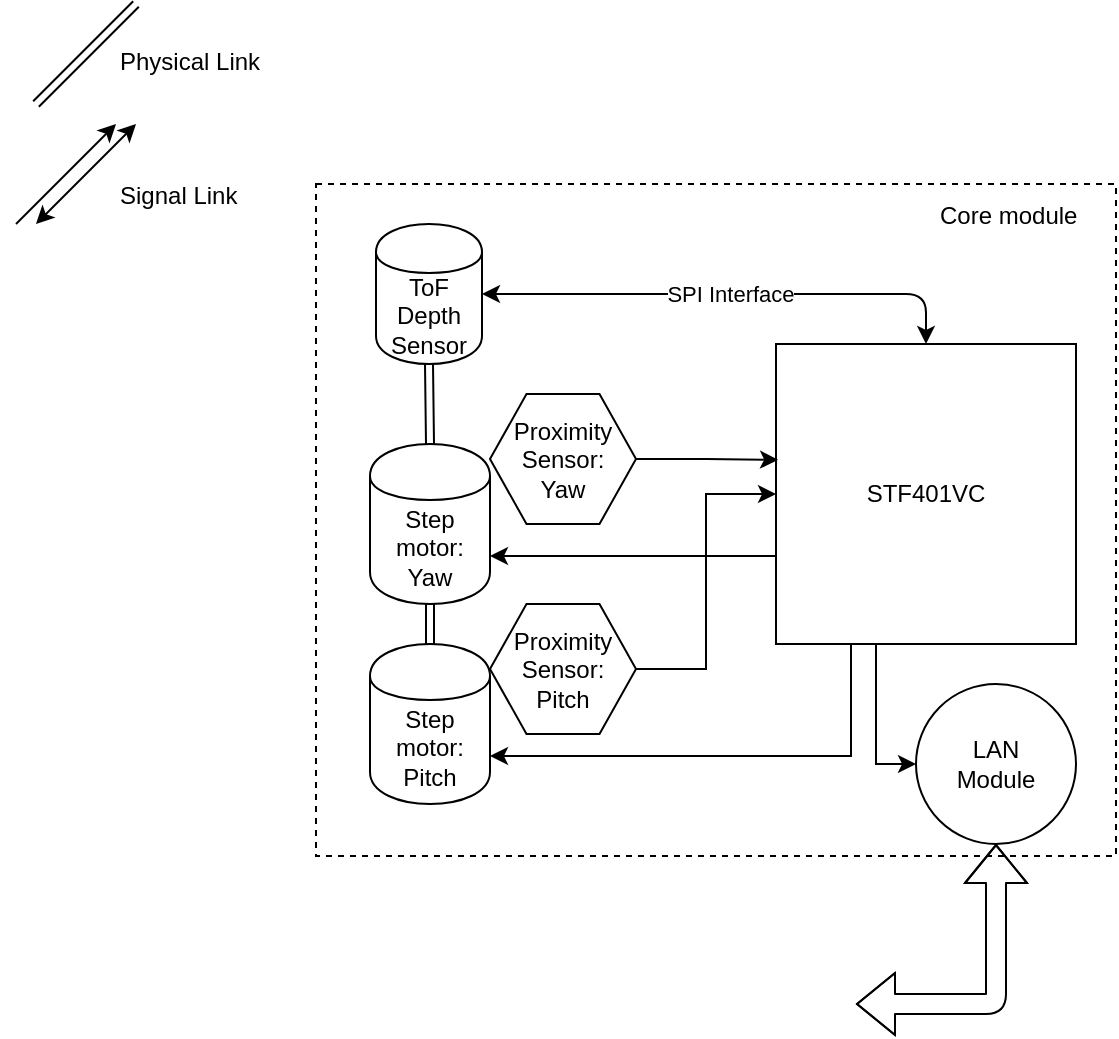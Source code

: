 <mxfile version="10.8.7" type="device"><diagram id="ax6FmpcCt78BEZbabdjH" name="Page-1"><mxGraphModel dx="882" dy="673" grid="0" gridSize="10" guides="1" tooltips="1" connect="1" arrows="1" fold="1" page="1" pageScale="1" pageWidth="1169" pageHeight="827" math="0" shadow="0"><root><mxCell id="0"/><mxCell id="1" parent="0"/><mxCell id="wnE6Y-3Kcl0Xm3lrJkKf-24" value="" style="rounded=0;whiteSpace=wrap;html=1;fillColor=none;dashed=1;" vertex="1" parent="1"><mxGeometry x="170" y="130" width="400" height="336" as="geometry"/></mxCell><mxCell id="wnE6Y-3Kcl0Xm3lrJkKf-1" value="ToF&lt;br&gt;Depth&lt;br&gt;Sensor&lt;br&gt;" style="shape=cylinder;whiteSpace=wrap;html=1;boundedLbl=1;backgroundOutline=1;" vertex="1" parent="1"><mxGeometry x="200" y="150" width="53" height="70" as="geometry"/></mxCell><mxCell id="wnE6Y-3Kcl0Xm3lrJkKf-4" value="SPI Interface" style="endArrow=classic;startArrow=classic;html=1;exitX=1;exitY=0.5;exitDx=0;exitDy=0;entryX=0.5;entryY=0;entryDx=0;entryDy=0;" edge="1" parent="1" source="wnE6Y-3Kcl0Xm3lrJkKf-1" target="wnE6Y-3Kcl0Xm3lrJkKf-15"><mxGeometry width="50" height="50" relative="1" as="geometry"><mxPoint x="180" y="240" as="sourcePoint"/><mxPoint x="290" y="185" as="targetPoint"/><Array as="points"><mxPoint x="475" y="185"/></Array></mxGeometry></mxCell><mxCell id="wnE6Y-3Kcl0Xm3lrJkKf-5" value="" style="shape=link;html=1;exitX=0.5;exitY=1;exitDx=0;exitDy=0;" edge="1" parent="1" source="wnE6Y-3Kcl0Xm3lrJkKf-1"><mxGeometry width="50" height="50" relative="1" as="geometry"><mxPoint x="190" y="140" as="sourcePoint"/><mxPoint x="227" y="260" as="targetPoint"/></mxGeometry></mxCell><mxCell id="wnE6Y-3Kcl0Xm3lrJkKf-6" value="" style="shape=link;html=1;" edge="1" parent="1"><mxGeometry width="50" height="50" relative="1" as="geometry"><mxPoint x="30" y="90" as="sourcePoint"/><mxPoint x="80" y="40" as="targetPoint"/></mxGeometry></mxCell><mxCell id="wnE6Y-3Kcl0Xm3lrJkKf-7" value="Physical Link" style="text;html=1;resizable=0;points=[];autosize=1;align=left;verticalAlign=top;spacingTop=-4;" vertex="1" parent="1"><mxGeometry x="70" y="59" width="90" height="20" as="geometry"/></mxCell><mxCell id="wnE6Y-3Kcl0Xm3lrJkKf-8" value="" style="endArrow=classic;startArrow=classic;html=1;" edge="1" parent="1"><mxGeometry width="50" height="50" relative="1" as="geometry"><mxPoint x="30" y="150" as="sourcePoint"/><mxPoint x="80" y="100" as="targetPoint"/></mxGeometry></mxCell><mxCell id="wnE6Y-3Kcl0Xm3lrJkKf-10" value="" style="endArrow=classic;html=1;" edge="1" parent="1"><mxGeometry width="50" height="50" relative="1" as="geometry"><mxPoint x="20" y="150" as="sourcePoint"/><mxPoint x="70" y="100" as="targetPoint"/></mxGeometry></mxCell><mxCell id="wnE6Y-3Kcl0Xm3lrJkKf-11" value="Signal Link" style="text;html=1;resizable=0;points=[];autosize=1;align=left;verticalAlign=top;spacingTop=-4;" vertex="1" parent="1"><mxGeometry x="70" y="126" width="70" height="20" as="geometry"/></mxCell><mxCell id="wnE6Y-3Kcl0Xm3lrJkKf-12" value="Step motor: Yaw" style="shape=cylinder;whiteSpace=wrap;html=1;boundedLbl=1;backgroundOutline=1;" vertex="1" parent="1"><mxGeometry x="197" y="260" width="60" height="80" as="geometry"/></mxCell><mxCell id="wnE6Y-3Kcl0Xm3lrJkKf-13" value="Step motor: Pitch" style="shape=cylinder;whiteSpace=wrap;html=1;boundedLbl=1;backgroundOutline=1;" vertex="1" parent="1"><mxGeometry x="197" y="360" width="60" height="80" as="geometry"/></mxCell><mxCell id="wnE6Y-3Kcl0Xm3lrJkKf-14" value="" style="shape=link;html=1;entryX=0.5;entryY=1;entryDx=0;entryDy=0;exitX=0.5;exitY=0;exitDx=0;exitDy=0;" edge="1" parent="1" source="wnE6Y-3Kcl0Xm3lrJkKf-13" target="wnE6Y-3Kcl0Xm3lrJkKf-12"><mxGeometry width="50" height="50" relative="1" as="geometry"><mxPoint x="90" y="400" as="sourcePoint"/><mxPoint x="140" y="350" as="targetPoint"/></mxGeometry></mxCell><mxCell id="wnE6Y-3Kcl0Xm3lrJkKf-20" style="edgeStyle=orthogonalEdgeStyle;rounded=0;orthogonalLoop=1;jettySize=auto;html=1;exitX=0;exitY=0.75;exitDx=0;exitDy=0;entryX=1;entryY=0.7;entryDx=0;entryDy=0;" edge="1" parent="1" source="wnE6Y-3Kcl0Xm3lrJkKf-15" target="wnE6Y-3Kcl0Xm3lrJkKf-12"><mxGeometry relative="1" as="geometry"><Array as="points"><mxPoint x="400" y="316"/></Array></mxGeometry></mxCell><mxCell id="wnE6Y-3Kcl0Xm3lrJkKf-23" value="" style="edgeStyle=orthogonalEdgeStyle;rounded=0;orthogonalLoop=1;jettySize=auto;html=1;exitX=0.25;exitY=1;exitDx=0;exitDy=0;entryX=1;entryY=0.7;entryDx=0;entryDy=0;" edge="1" parent="1" source="wnE6Y-3Kcl0Xm3lrJkKf-15" target="wnE6Y-3Kcl0Xm3lrJkKf-13"><mxGeometry relative="1" as="geometry"/></mxCell><mxCell id="wnE6Y-3Kcl0Xm3lrJkKf-27" style="edgeStyle=orthogonalEdgeStyle;rounded=0;orthogonalLoop=1;jettySize=auto;html=1;exitX=0.347;exitY=0.992;exitDx=0;exitDy=0;entryX=0;entryY=0.5;entryDx=0;entryDy=0;exitPerimeter=0;" edge="1" parent="1" source="wnE6Y-3Kcl0Xm3lrJkKf-15" target="wnE6Y-3Kcl0Xm3lrJkKf-26"><mxGeometry relative="1" as="geometry"><Array as="points"><mxPoint x="450" y="359"/><mxPoint x="450" y="420"/></Array></mxGeometry></mxCell><mxCell id="wnE6Y-3Kcl0Xm3lrJkKf-15" value="STF401VC&lt;br&gt;" style="whiteSpace=wrap;html=1;aspect=fixed;" vertex="1" parent="1"><mxGeometry x="400" y="210" width="150" height="150" as="geometry"/></mxCell><mxCell id="wnE6Y-3Kcl0Xm3lrJkKf-21" style="edgeStyle=orthogonalEdgeStyle;rounded=0;orthogonalLoop=1;jettySize=auto;html=1;exitX=1;exitY=0.5;exitDx=0;exitDy=0;entryX=0.007;entryY=0.386;entryDx=0;entryDy=0;entryPerimeter=0;" edge="1" parent="1" source="wnE6Y-3Kcl0Xm3lrJkKf-17" target="wnE6Y-3Kcl0Xm3lrJkKf-15"><mxGeometry relative="1" as="geometry"/></mxCell><mxCell id="wnE6Y-3Kcl0Xm3lrJkKf-17" value="Proximity&lt;br&gt;Sensor:&lt;br&gt;Yaw&lt;br&gt;" style="shape=hexagon;perimeter=hexagonPerimeter2;whiteSpace=wrap;html=1;" vertex="1" parent="1"><mxGeometry x="257" y="235" width="73" height="65" as="geometry"/></mxCell><mxCell id="wnE6Y-3Kcl0Xm3lrJkKf-22" style="edgeStyle=orthogonalEdgeStyle;rounded=0;orthogonalLoop=1;jettySize=auto;html=1;exitX=1;exitY=0.5;exitDx=0;exitDy=0;entryX=0;entryY=0.5;entryDx=0;entryDy=0;" edge="1" parent="1" source="wnE6Y-3Kcl0Xm3lrJkKf-18" target="wnE6Y-3Kcl0Xm3lrJkKf-15"><mxGeometry relative="1" as="geometry"/></mxCell><mxCell id="wnE6Y-3Kcl0Xm3lrJkKf-18" value="Proximity&lt;br&gt;Sensor:&lt;br&gt;Pitch&lt;br&gt;" style="shape=hexagon;perimeter=hexagonPerimeter2;whiteSpace=wrap;html=1;" vertex="1" parent="1"><mxGeometry x="257" y="340" width="73" height="65" as="geometry"/></mxCell><mxCell id="wnE6Y-3Kcl0Xm3lrJkKf-25" value="Core module" style="text;html=1;resizable=0;points=[];autosize=1;align=left;verticalAlign=top;spacingTop=-4;" vertex="1" parent="1"><mxGeometry x="480" y="136" width="80" height="20" as="geometry"/></mxCell><mxCell id="wnE6Y-3Kcl0Xm3lrJkKf-26" value="LAN&lt;br&gt;Module&lt;br&gt;" style="ellipse;whiteSpace=wrap;html=1;aspect=fixed;" vertex="1" parent="1"><mxGeometry x="470" y="380" width="80" height="80" as="geometry"/></mxCell><mxCell id="wnE6Y-3Kcl0Xm3lrJkKf-28" value="" style="shape=flexArrow;endArrow=classic;startArrow=classic;html=1;entryX=0.5;entryY=1;entryDx=0;entryDy=0;" edge="1" parent="1" target="wnE6Y-3Kcl0Xm3lrJkKf-26"><mxGeometry width="50" height="50" relative="1" as="geometry"><mxPoint x="440" y="540" as="sourcePoint"/><mxPoint x="560" y="500" as="targetPoint"/><Array as="points"><mxPoint x="510" y="540"/></Array></mxGeometry></mxCell></root></mxGraphModel></diagram></mxfile>